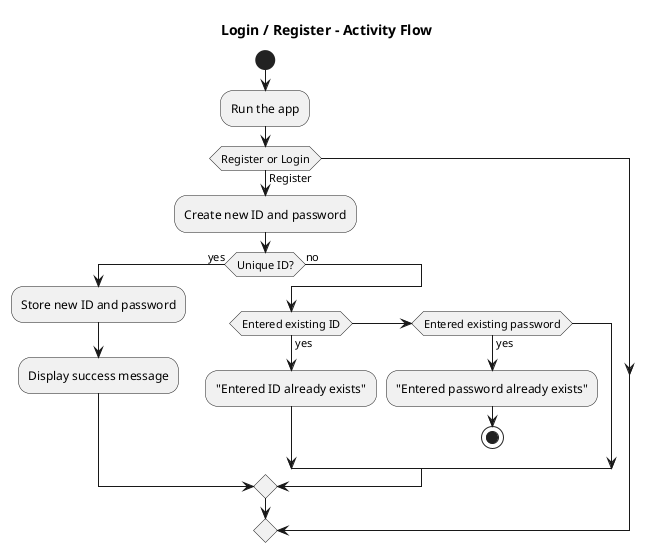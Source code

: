 @startuml
title Login / Register - Activity Flow

start

:Run the app;
if (Register or Login) then (Register)
    :Create new ID and password;
    if(Unique ID?) then (yes)
      :Store new ID and password;
      :Display success message;
    else (no)
      if(Entered existing ID) then (yes);
        :"Entered ID already exists";
      else if(Entered existing password) then (yes);
        :"Entered password already exists";




stop
@enduml
